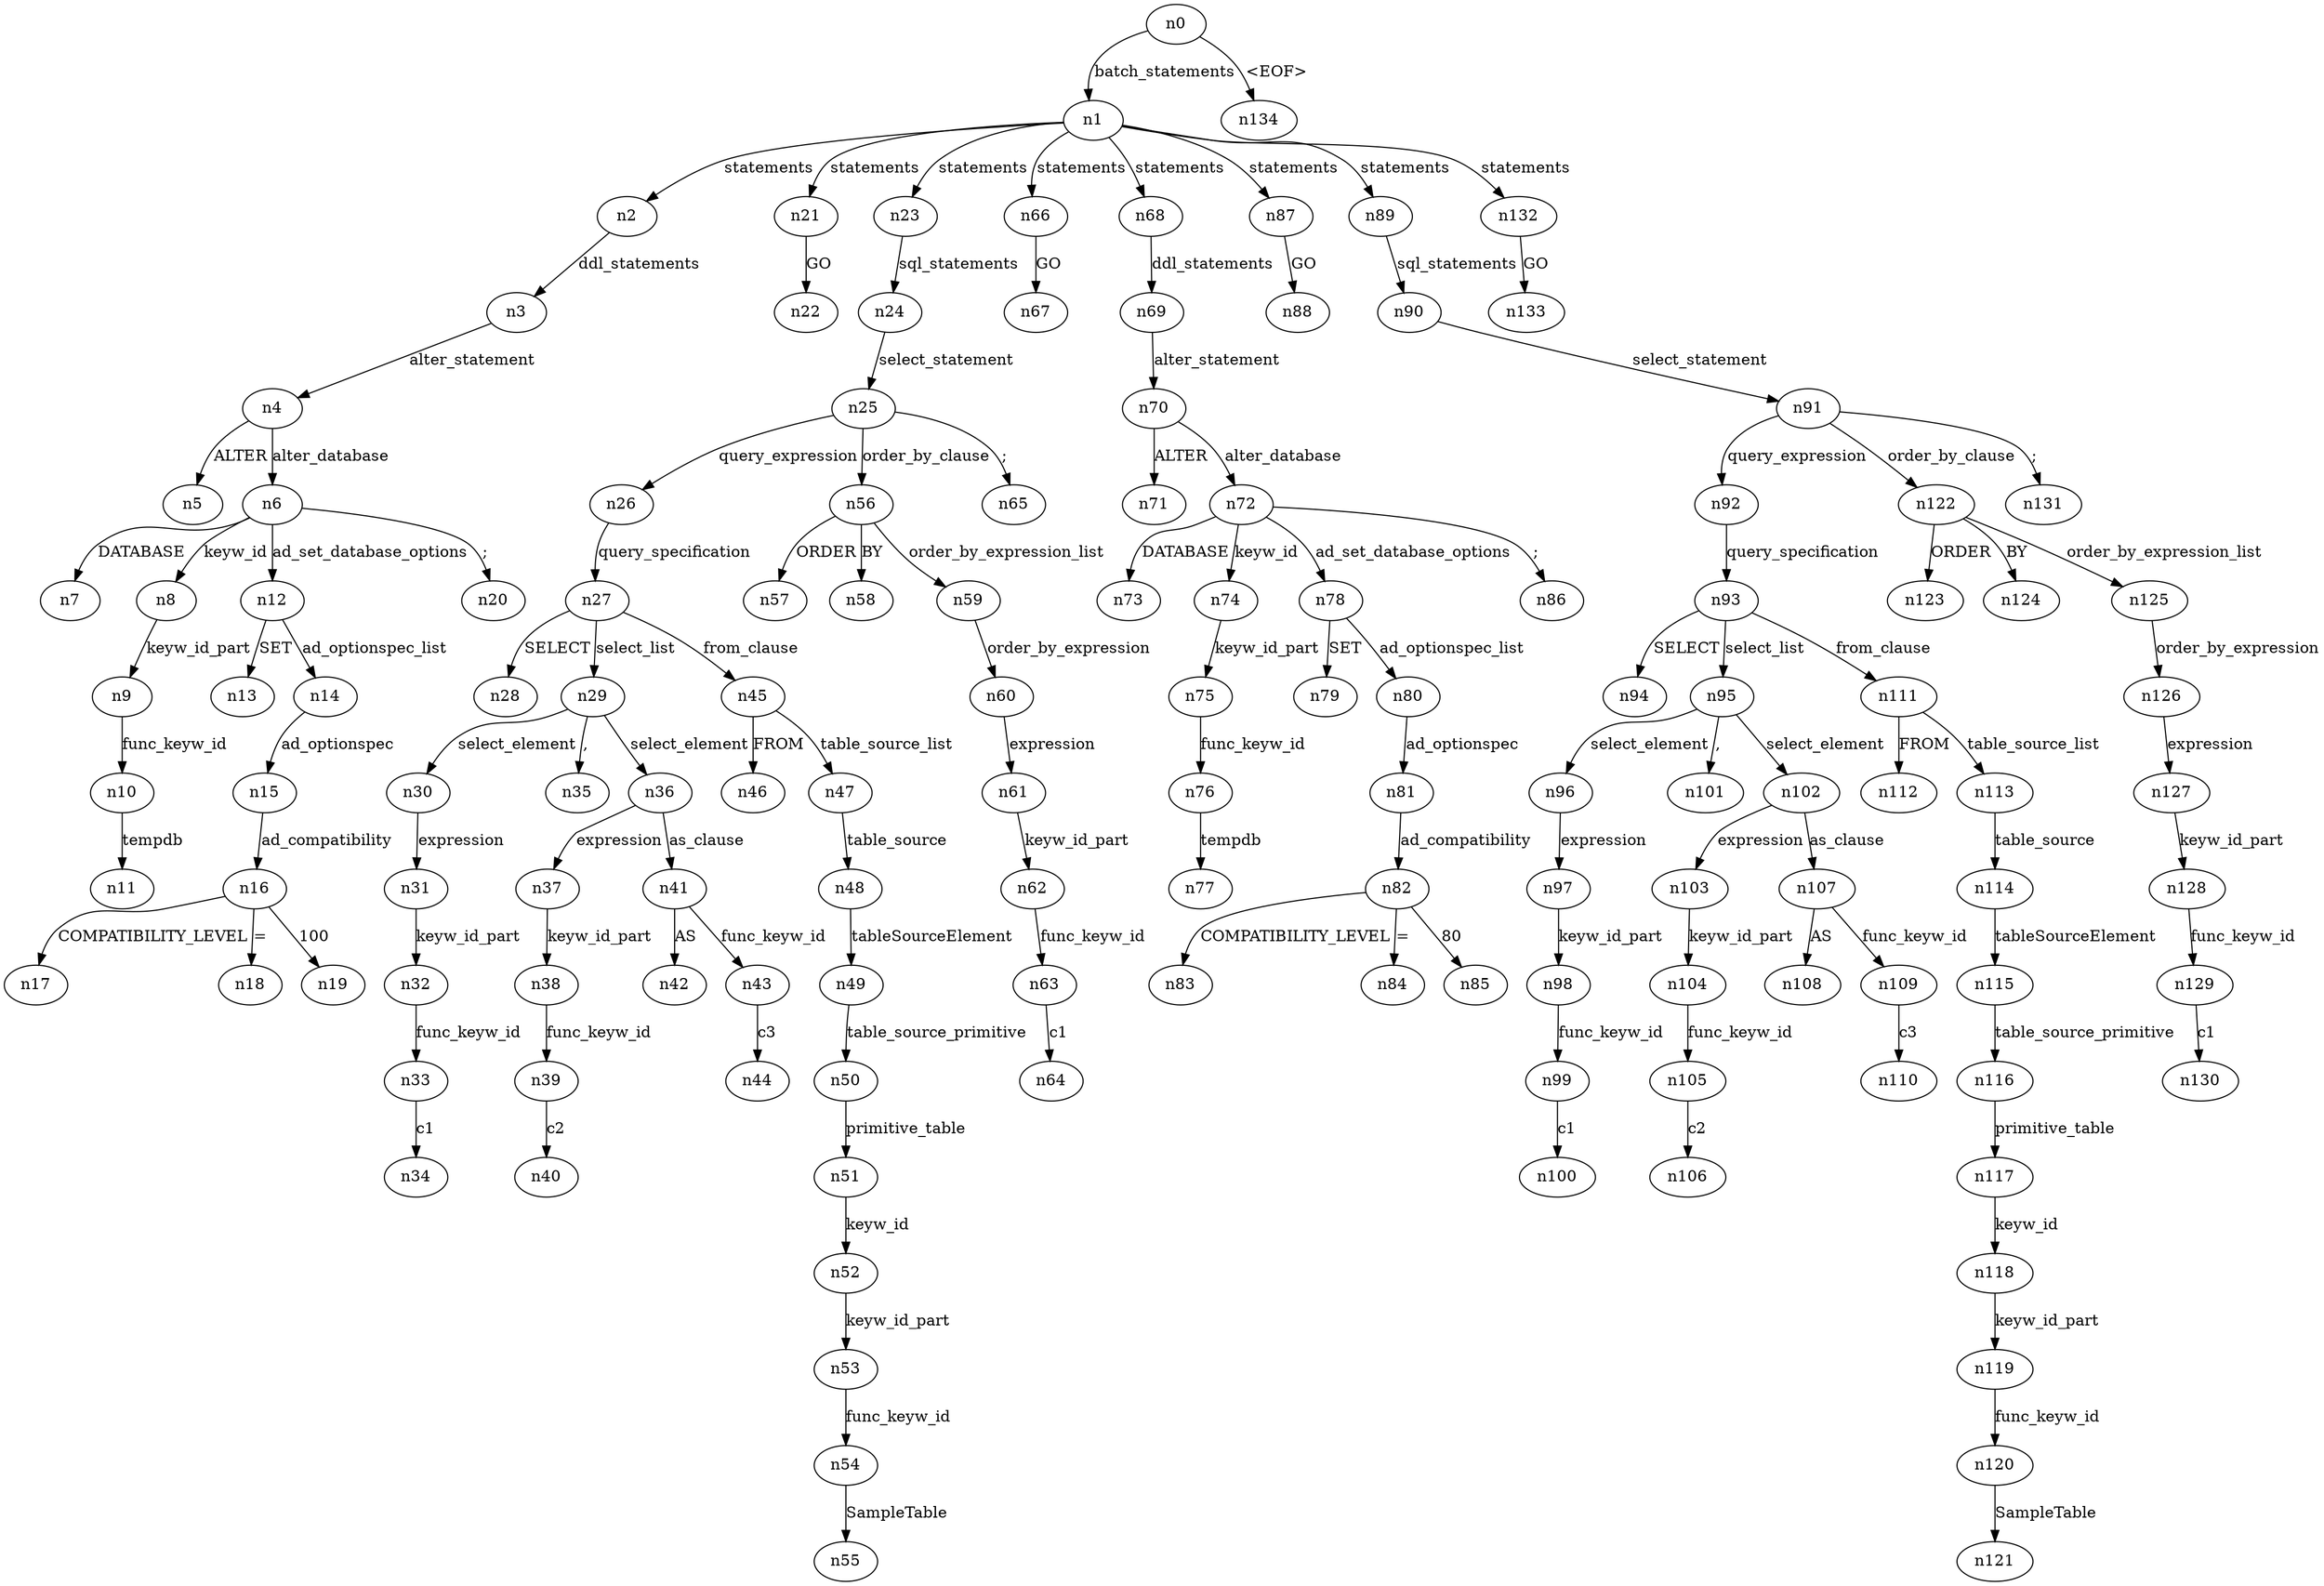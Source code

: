 digraph ParseTree {
  n0 -> n1 [label="batch_statements"];
  n1 -> n2 [label="statements"];
  n2 -> n3 [label="ddl_statements"];
  n3 -> n4 [label="alter_statement"];
  n4 -> n5 [label="ALTER"];
  n4 -> n6 [label="alter_database"];
  n6 -> n7 [label="DATABASE"];
  n6 -> n8 [label="keyw_id"];
  n8 -> n9 [label="keyw_id_part"];
  n9 -> n10 [label="func_keyw_id"];
  n10 -> n11 [label="tempdb"];
  n6 -> n12 [label="ad_set_database_options"];
  n12 -> n13 [label="SET"];
  n12 -> n14 [label="ad_optionspec_list"];
  n14 -> n15 [label="ad_optionspec"];
  n15 -> n16 [label="ad_compatibility"];
  n16 -> n17 [label="COMPATIBILITY_LEVEL"];
  n16 -> n18 [label="="];
  n16 -> n19 [label="100"];
  n6 -> n20 [label=";"];
  n1 -> n21 [label="statements"];
  n21 -> n22 [label="GO"];
  n1 -> n23 [label="statements"];
  n23 -> n24 [label="sql_statements"];
  n24 -> n25 [label="select_statement"];
  n25 -> n26 [label="query_expression"];
  n26 -> n27 [label="query_specification"];
  n27 -> n28 [label="SELECT"];
  n27 -> n29 [label="select_list"];
  n29 -> n30 [label="select_element"];
  n30 -> n31 [label="expression"];
  n31 -> n32 [label="keyw_id_part"];
  n32 -> n33 [label="func_keyw_id"];
  n33 -> n34 [label="c1"];
  n29 -> n35 [label=","];
  n29 -> n36 [label="select_element"];
  n36 -> n37 [label="expression"];
  n37 -> n38 [label="keyw_id_part"];
  n38 -> n39 [label="func_keyw_id"];
  n39 -> n40 [label="c2"];
  n36 -> n41 [label="as_clause"];
  n41 -> n42 [label="AS"];
  n41 -> n43 [label="func_keyw_id"];
  n43 -> n44 [label="c3"];
  n27 -> n45 [label="from_clause"];
  n45 -> n46 [label="FROM"];
  n45 -> n47 [label="table_source_list"];
  n47 -> n48 [label="table_source"];
  n48 -> n49 [label="tableSourceElement"];
  n49 -> n50 [label="table_source_primitive"];
  n50 -> n51 [label="primitive_table"];
  n51 -> n52 [label="keyw_id"];
  n52 -> n53 [label="keyw_id_part"];
  n53 -> n54 [label="func_keyw_id"];
  n54 -> n55 [label="SampleTable"];
  n25 -> n56 [label="order_by_clause"];
  n56 -> n57 [label="ORDER"];
  n56 -> n58 [label="BY"];
  n56 -> n59 [label="order_by_expression_list"];
  n59 -> n60 [label="order_by_expression"];
  n60 -> n61 [label="expression"];
  n61 -> n62 [label="keyw_id_part"];
  n62 -> n63 [label="func_keyw_id"];
  n63 -> n64 [label="c1"];
  n25 -> n65 [label=";"];
  n1 -> n66 [label="statements"];
  n66 -> n67 [label="GO"];
  n1 -> n68 [label="statements"];
  n68 -> n69 [label="ddl_statements"];
  n69 -> n70 [label="alter_statement"];
  n70 -> n71 [label="ALTER"];
  n70 -> n72 [label="alter_database"];
  n72 -> n73 [label="DATABASE"];
  n72 -> n74 [label="keyw_id"];
  n74 -> n75 [label="keyw_id_part"];
  n75 -> n76 [label="func_keyw_id"];
  n76 -> n77 [label="tempdb"];
  n72 -> n78 [label="ad_set_database_options"];
  n78 -> n79 [label="SET"];
  n78 -> n80 [label="ad_optionspec_list"];
  n80 -> n81 [label="ad_optionspec"];
  n81 -> n82 [label="ad_compatibility"];
  n82 -> n83 [label="COMPATIBILITY_LEVEL"];
  n82 -> n84 [label="="];
  n82 -> n85 [label="80"];
  n72 -> n86 [label=";"];
  n1 -> n87 [label="statements"];
  n87 -> n88 [label="GO"];
  n1 -> n89 [label="statements"];
  n89 -> n90 [label="sql_statements"];
  n90 -> n91 [label="select_statement"];
  n91 -> n92 [label="query_expression"];
  n92 -> n93 [label="query_specification"];
  n93 -> n94 [label="SELECT"];
  n93 -> n95 [label="select_list"];
  n95 -> n96 [label="select_element"];
  n96 -> n97 [label="expression"];
  n97 -> n98 [label="keyw_id_part"];
  n98 -> n99 [label="func_keyw_id"];
  n99 -> n100 [label="c1"];
  n95 -> n101 [label=","];
  n95 -> n102 [label="select_element"];
  n102 -> n103 [label="expression"];
  n103 -> n104 [label="keyw_id_part"];
  n104 -> n105 [label="func_keyw_id"];
  n105 -> n106 [label="c2"];
  n102 -> n107 [label="as_clause"];
  n107 -> n108 [label="AS"];
  n107 -> n109 [label="func_keyw_id"];
  n109 -> n110 [label="c3"];
  n93 -> n111 [label="from_clause"];
  n111 -> n112 [label="FROM"];
  n111 -> n113 [label="table_source_list"];
  n113 -> n114 [label="table_source"];
  n114 -> n115 [label="tableSourceElement"];
  n115 -> n116 [label="table_source_primitive"];
  n116 -> n117 [label="primitive_table"];
  n117 -> n118 [label="keyw_id"];
  n118 -> n119 [label="keyw_id_part"];
  n119 -> n120 [label="func_keyw_id"];
  n120 -> n121 [label="SampleTable"];
  n91 -> n122 [label="order_by_clause"];
  n122 -> n123 [label="ORDER"];
  n122 -> n124 [label="BY"];
  n122 -> n125 [label="order_by_expression_list"];
  n125 -> n126 [label="order_by_expression"];
  n126 -> n127 [label="expression"];
  n127 -> n128 [label="keyw_id_part"];
  n128 -> n129 [label="func_keyw_id"];
  n129 -> n130 [label="c1"];
  n91 -> n131 [label=";"];
  n1 -> n132 [label="statements"];
  n132 -> n133 [label="GO"];
  n0 -> n134 [label="<EOF>"];
}